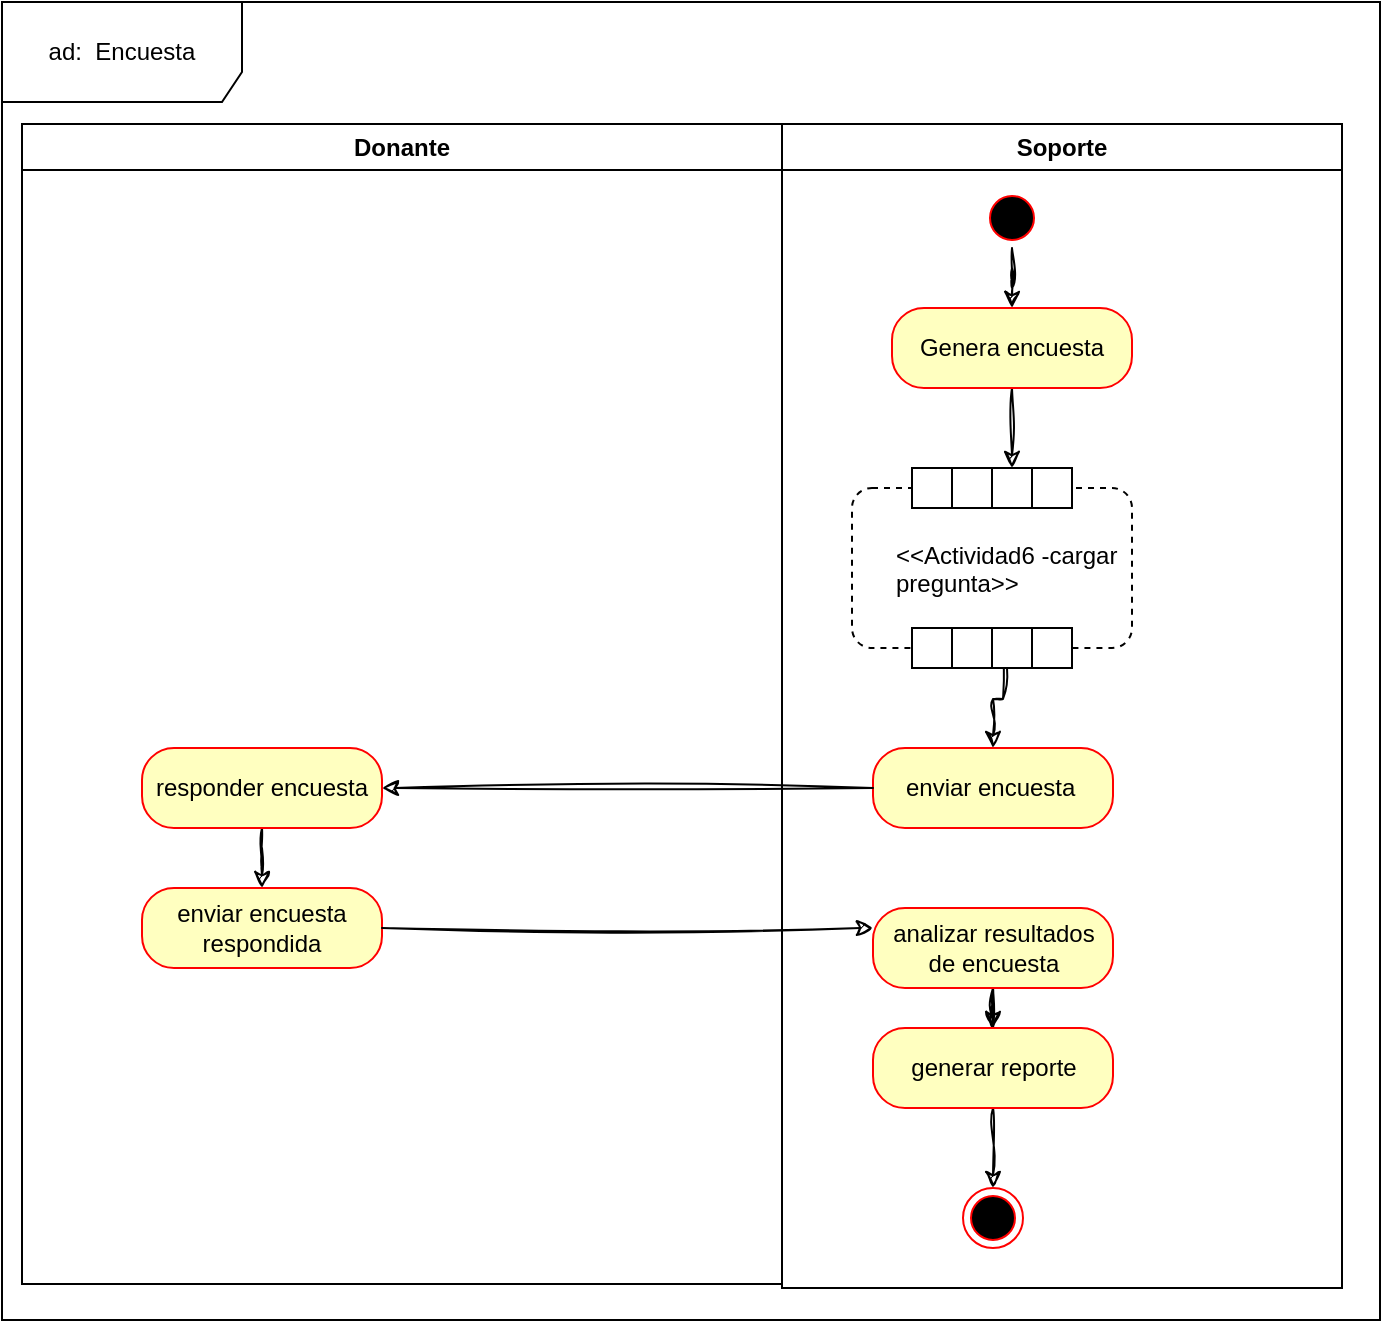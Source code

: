 <mxfile version="24.5.5" type="google" pages="2">
  <diagram name="Página-1" id="Klv90Yq9UF1PzhFlOmfx">
    <mxGraphModel grid="0" page="0" gridSize="10" guides="1" tooltips="1" connect="1" arrows="1" fold="1" pageScale="1" pageWidth="1169" pageHeight="826" math="0" shadow="0">
      <root>
        <mxCell id="0" />
        <mxCell id="1" parent="0" />
        <mxCell id="ubBOqP3t8TuPDBBmtaty-10" value="Donante" style="swimlane;whiteSpace=wrap" vertex="1" parent="1">
          <mxGeometry x="150" y="128" width="380" height="580" as="geometry" />
        </mxCell>
        <mxCell id="ubBOqP3t8TuPDBBmtaty-11" value="" style="edgeStyle=orthogonalEdgeStyle;rounded=0;sketch=1;hachureGap=4;jiggle=2;curveFitting=1;orthogonalLoop=1;jettySize=auto;html=1;fontFamily=Architects Daughter;fontSource=https%3A%2F%2Ffonts.googleapis.com%2Fcss%3Ffamily%3DArchitects%2BDaughter;" edge="1" parent="ubBOqP3t8TuPDBBmtaty-10" source="ubBOqP3t8TuPDBBmtaty-12" target="ubBOqP3t8TuPDBBmtaty-15">
          <mxGeometry relative="1" as="geometry" />
        </mxCell>
        <mxCell id="ubBOqP3t8TuPDBBmtaty-12" value="responder encuesta" style="rounded=1;whiteSpace=wrap;html=1;arcSize=40;fontColor=#000000;fillColor=#ffffc0;strokeColor=#ff0000;" vertex="1" parent="ubBOqP3t8TuPDBBmtaty-10">
          <mxGeometry x="60" y="312" width="120" height="40" as="geometry" />
        </mxCell>
        <mxCell id="ubBOqP3t8TuPDBBmtaty-15" value="enviar encuesta&lt;br&gt;respondida" style="rounded=1;whiteSpace=wrap;html=1;arcSize=40;fontColor=#000000;fillColor=#ffffc0;strokeColor=#ff0000;" vertex="1" parent="ubBOqP3t8TuPDBBmtaty-10">
          <mxGeometry x="60" y="382" width="120" height="40" as="geometry" />
        </mxCell>
        <mxCell id="ubBOqP3t8TuPDBBmtaty-16" value="Soporte" style="swimlane;whiteSpace=wrap" vertex="1" parent="1">
          <mxGeometry x="530" y="128" width="280" height="582" as="geometry" />
        </mxCell>
        <mxCell id="ubBOqP3t8TuPDBBmtaty-17" style="edgeStyle=orthogonalEdgeStyle;rounded=0;sketch=1;hachureGap=4;jiggle=2;curveFitting=1;orthogonalLoop=1;jettySize=auto;html=1;fontFamily=Architects Daughter;fontSource=https%3A%2F%2Ffonts.googleapis.com%2Fcss%3Ffamily%3DArchitects%2BDaughter;" edge="1" parent="ubBOqP3t8TuPDBBmtaty-16" source="ubBOqP3t8TuPDBBmtaty-18" target="ubBOqP3t8TuPDBBmtaty-25">
          <mxGeometry relative="1" as="geometry" />
        </mxCell>
        <mxCell id="ubBOqP3t8TuPDBBmtaty-18" value="" style="ellipse;shape=startState;fillColor=#000000;strokeColor=#ff0000;" vertex="1" parent="ubBOqP3t8TuPDBBmtaty-16">
          <mxGeometry x="100" y="32" width="30" height="30" as="geometry" />
        </mxCell>
        <mxCell id="ubBOqP3t8TuPDBBmtaty-19" value="" style="ellipse;shape=endState;fillColor=#000000;strokeColor=#ff0000" vertex="1" parent="ubBOqP3t8TuPDBBmtaty-16">
          <mxGeometry x="90.5" y="532" width="30" height="30" as="geometry" />
        </mxCell>
        <mxCell id="ubBOqP3t8TuPDBBmtaty-20" value="" style="edgeStyle=orthogonalEdgeStyle;rounded=0;sketch=1;hachureGap=4;jiggle=2;curveFitting=1;orthogonalLoop=1;jettySize=auto;html=1;fontFamily=Architects Daughter;fontSource=https%3A%2F%2Ffonts.googleapis.com%2Fcss%3Ffamily%3DArchitects%2BDaughter;" edge="1" parent="ubBOqP3t8TuPDBBmtaty-16" source="ubBOqP3t8TuPDBBmtaty-21" target="ubBOqP3t8TuPDBBmtaty-23">
          <mxGeometry relative="1" as="geometry" />
        </mxCell>
        <mxCell id="ubBOqP3t8TuPDBBmtaty-21" value="analizar resultados&lt;br&gt;de encuesta" style="rounded=1;whiteSpace=wrap;html=1;arcSize=40;fontColor=#000000;fillColor=#ffffc0;strokeColor=#ff0000;" vertex="1" parent="ubBOqP3t8TuPDBBmtaty-16">
          <mxGeometry x="45.5" y="392" width="120" height="40" as="geometry" />
        </mxCell>
        <mxCell id="ubBOqP3t8TuPDBBmtaty-22" style="edgeStyle=orthogonalEdgeStyle;rounded=0;sketch=1;hachureGap=4;jiggle=2;curveFitting=1;orthogonalLoop=1;jettySize=auto;html=1;entryX=0.5;entryY=0;entryDx=0;entryDy=0;fontFamily=Architects Daughter;fontSource=https%3A%2F%2Ffonts.googleapis.com%2Fcss%3Ffamily%3DArchitects%2BDaughter;" edge="1" parent="ubBOqP3t8TuPDBBmtaty-16" source="ubBOqP3t8TuPDBBmtaty-23" target="ubBOqP3t8TuPDBBmtaty-19">
          <mxGeometry relative="1" as="geometry" />
        </mxCell>
        <mxCell id="ubBOqP3t8TuPDBBmtaty-23" value="generar reporte" style="rounded=1;whiteSpace=wrap;html=1;arcSize=40;fontColor=#000000;fillColor=#ffffc0;strokeColor=#ff0000;" vertex="1" parent="ubBOqP3t8TuPDBBmtaty-16">
          <mxGeometry x="45.5" y="452" width="120" height="40" as="geometry" />
        </mxCell>
        <mxCell id="ubBOqP3t8TuPDBBmtaty-24" style="edgeStyle=orthogonalEdgeStyle;rounded=0;sketch=1;hachureGap=4;jiggle=2;curveFitting=1;orthogonalLoop=1;jettySize=auto;html=1;fontFamily=Architects Daughter;fontSource=https%3A%2F%2Ffonts.googleapis.com%2Fcss%3Ffamily%3DArchitects%2BDaughter;" edge="1" parent="ubBOqP3t8TuPDBBmtaty-16" source="ubBOqP3t8TuPDBBmtaty-25" target="ubBOqP3t8TuPDBBmtaty-32">
          <mxGeometry relative="1" as="geometry">
            <mxPoint x="115" y="172" as="targetPoint" />
          </mxGeometry>
        </mxCell>
        <mxCell id="ubBOqP3t8TuPDBBmtaty-25" value="Genera encuesta" style="rounded=1;whiteSpace=wrap;html=1;arcSize=40;fontColor=#000000;fillColor=#ffffc0;strokeColor=#ff0000;" vertex="1" parent="ubBOqP3t8TuPDBBmtaty-16">
          <mxGeometry x="55" y="92" width="120" height="40" as="geometry" />
        </mxCell>
        <mxCell id="ubBOqP3t8TuPDBBmtaty-26" value="enviar encuesta&amp;nbsp;" style="rounded=1;whiteSpace=wrap;html=1;arcSize=40;fontColor=#000000;fillColor=#ffffc0;strokeColor=#ff0000;" vertex="1" parent="ubBOqP3t8TuPDBBmtaty-16">
          <mxGeometry x="45.5" y="312" width="120" height="40" as="geometry" />
        </mxCell>
        <mxCell id="ubBOqP3t8TuPDBBmtaty-27" style="edgeStyle=orthogonalEdgeStyle;rounded=0;sketch=1;hachureGap=4;jiggle=2;curveFitting=1;orthogonalLoop=1;jettySize=auto;html=1;entryX=0.5;entryY=0;entryDx=0;entryDy=0;fontFamily=Architects Daughter;fontSource=https%3A%2F%2Ffonts.googleapis.com%2Fcss%3Ffamily%3DArchitects%2BDaughter;" edge="1" parent="ubBOqP3t8TuPDBBmtaty-16" target="ubBOqP3t8TuPDBBmtaty-26">
          <mxGeometry relative="1" as="geometry">
            <mxPoint x="110" y="262" as="sourcePoint" />
          </mxGeometry>
        </mxCell>
        <mxCell id="ubBOqP3t8TuPDBBmtaty-28" value="&amp;lt;&amp;lt;Actividad6 -cargar pregunta&lt;span style=&quot;background-color: initial;&quot;&gt;&amp;gt;&amp;gt;&lt;/span&gt;" style="html=1;dashed=1;rounded=1;absoluteArcSize=1;arcSize=20;verticalAlign=top;align=left;spacingTop=20;spacingLeft=20;whiteSpace=wrap;" vertex="1" parent="ubBOqP3t8TuPDBBmtaty-16">
          <mxGeometry x="35" y="182" width="140" height="80" as="geometry" />
        </mxCell>
        <mxCell id="ubBOqP3t8TuPDBBmtaty-29" value="" style="group;resizeWidth=0;resizeHeight=0;" vertex="1" parent="ubBOqP3t8TuPDBBmtaty-28">
          <mxGeometry width="80" height="20" relative="1" as="geometry">
            <mxPoint x="30" y="-10" as="offset" />
          </mxGeometry>
        </mxCell>
        <mxCell id="ubBOqP3t8TuPDBBmtaty-30" value="" style="resizeWidth=0;resizeHeight=0;points=[[0,0],[0.5,0],[1,0]];html=1;" vertex="1" parent="ubBOqP3t8TuPDBBmtaty-29">
          <mxGeometry width="20" height="20" relative="1" as="geometry">
            <mxPoint as="offset" />
          </mxGeometry>
        </mxCell>
        <mxCell id="ubBOqP3t8TuPDBBmtaty-31" value="" style="resizeWidth=0;resizeHeight=0;points=[[0,0],[0.5,0],[1,0]];html=1;" vertex="1" parent="ubBOqP3t8TuPDBBmtaty-29">
          <mxGeometry width="20" height="20" relative="1" as="geometry">
            <mxPoint x="20" as="offset" />
          </mxGeometry>
        </mxCell>
        <mxCell id="ubBOqP3t8TuPDBBmtaty-32" value="" style="resizeWidth=0;resizeHeight=0;points=[[0,0],[0.5,0],[1,0]];html=1;" vertex="1" parent="ubBOqP3t8TuPDBBmtaty-29">
          <mxGeometry width="20" height="20" relative="1" as="geometry">
            <mxPoint x="40" as="offset" />
          </mxGeometry>
        </mxCell>
        <mxCell id="ubBOqP3t8TuPDBBmtaty-33" value="" style="resizeWidth=0;resizeHeight=0;points=[[0,0],[0.5,0],[1,0]];html=1;" vertex="1" parent="ubBOqP3t8TuPDBBmtaty-29">
          <mxGeometry width="20" height="20" relative="1" as="geometry">
            <mxPoint x="60" as="offset" />
          </mxGeometry>
        </mxCell>
        <mxCell id="ubBOqP3t8TuPDBBmtaty-34" value="" style="group;resizeWidth=0;resizeHeight=0;html=1;" vertex="1" parent="ubBOqP3t8TuPDBBmtaty-28">
          <mxGeometry x="1" y="1" width="80" height="20" relative="1" as="geometry">
            <mxPoint x="-110" y="-10" as="offset" />
          </mxGeometry>
        </mxCell>
        <mxCell id="ubBOqP3t8TuPDBBmtaty-35" value="" style="resizeWidth=0;resizeHeight=0;points=[[0,1],[0.5,1],[1,1]];html=1;" vertex="1" parent="ubBOqP3t8TuPDBBmtaty-34">
          <mxGeometry width="20" height="20" relative="1" as="geometry">
            <mxPoint as="offset" />
          </mxGeometry>
        </mxCell>
        <mxCell id="ubBOqP3t8TuPDBBmtaty-36" value="" style="resizeWidth=0;resizeHeight=0;points=[[0,1],[0.5,1],[1,1]];html=1;" vertex="1" parent="ubBOqP3t8TuPDBBmtaty-34">
          <mxGeometry width="20" height="20" relative="1" as="geometry">
            <mxPoint x="20" as="offset" />
          </mxGeometry>
        </mxCell>
        <mxCell id="ubBOqP3t8TuPDBBmtaty-37" value="" style="resizeWidth=0;resizeHeight=0;points=[[0,1],[0.5,1],[1,1]];html=1;" vertex="1" parent="ubBOqP3t8TuPDBBmtaty-34">
          <mxGeometry width="20" height="20" relative="1" as="geometry">
            <mxPoint x="40" as="offset" />
          </mxGeometry>
        </mxCell>
        <mxCell id="ubBOqP3t8TuPDBBmtaty-38" value="" style="resizeWidth=0;resizeHeight=0;points=[[0,1],[0.5,1],[1,1]];html=1;" vertex="1" parent="ubBOqP3t8TuPDBBmtaty-34">
          <mxGeometry width="20" height="20" relative="1" as="geometry">
            <mxPoint x="60" as="offset" />
          </mxGeometry>
        </mxCell>
        <mxCell id="ubBOqP3t8TuPDBBmtaty-39" style="edgeStyle=orthogonalEdgeStyle;rounded=0;sketch=1;hachureGap=4;jiggle=2;curveFitting=1;orthogonalLoop=1;jettySize=auto;html=1;fontFamily=Architects Daughter;fontSource=https%3A%2F%2Ffonts.googleapis.com%2Fcss%3Ffamily%3DArchitects%2BDaughter;" edge="1" parent="1" source="ubBOqP3t8TuPDBBmtaty-26" target="ubBOqP3t8TuPDBBmtaty-12">
          <mxGeometry relative="1" as="geometry" />
        </mxCell>
        <mxCell id="ubBOqP3t8TuPDBBmtaty-40" style="edgeStyle=orthogonalEdgeStyle;rounded=0;sketch=1;hachureGap=4;jiggle=2;curveFitting=1;orthogonalLoop=1;jettySize=auto;html=1;entryX=0;entryY=0.25;entryDx=0;entryDy=0;fontFamily=Architects Daughter;fontSource=https%3A%2F%2Ffonts.googleapis.com%2Fcss%3Ffamily%3DArchitects%2BDaughter;" edge="1" parent="1" source="ubBOqP3t8TuPDBBmtaty-15" target="ubBOqP3t8TuPDBBmtaty-21">
          <mxGeometry relative="1" as="geometry" />
        </mxCell>
        <mxCell id="46Ey9jazKelIc8aWU_wd-1" value="ad:&amp;nbsp; Encuesta" style="shape=umlFrame;whiteSpace=wrap;html=1;pointerEvents=0;width=120;height=50;" vertex="1" parent="1">
          <mxGeometry x="140" y="67" width="689" height="659" as="geometry" />
        </mxCell>
      </root>
    </mxGraphModel>
  </diagram>
  <diagram id="0z_YZHs084zGlKbvxbHm" name="Página-2">
    <mxGraphModel grid="0" page="0" gridSize="10" guides="1" tooltips="1" connect="1" arrows="1" fold="1" pageScale="1" pageWidth="827" pageHeight="1169" math="0" shadow="0">
      <root>
        <mxCell id="0" />
        <mxCell id="1" parent="0" />
      </root>
    </mxGraphModel>
  </diagram>
</mxfile>
